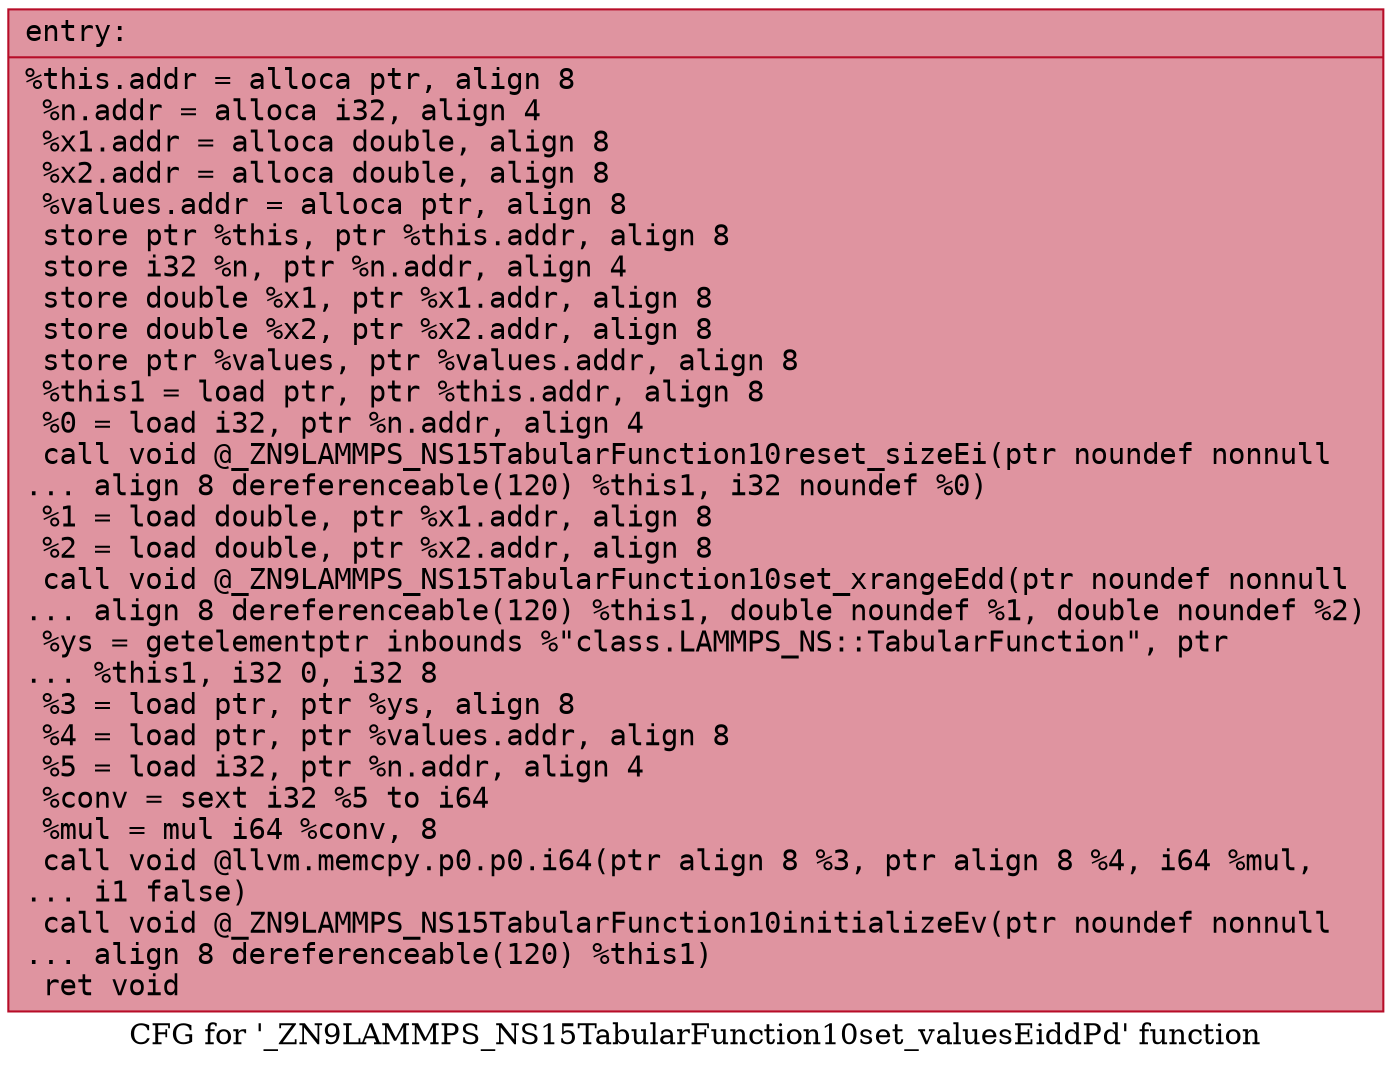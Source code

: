 digraph "CFG for '_ZN9LAMMPS_NS15TabularFunction10set_valuesEiddPd' function" {
	label="CFG for '_ZN9LAMMPS_NS15TabularFunction10set_valuesEiddPd' function";

	Node0x556a1d4d5e50 [shape=record,color="#b70d28ff", style=filled, fillcolor="#b70d2870" fontname="Courier",label="{entry:\l|  %this.addr = alloca ptr, align 8\l  %n.addr = alloca i32, align 4\l  %x1.addr = alloca double, align 8\l  %x2.addr = alloca double, align 8\l  %values.addr = alloca ptr, align 8\l  store ptr %this, ptr %this.addr, align 8\l  store i32 %n, ptr %n.addr, align 4\l  store double %x1, ptr %x1.addr, align 8\l  store double %x2, ptr %x2.addr, align 8\l  store ptr %values, ptr %values.addr, align 8\l  %this1 = load ptr, ptr %this.addr, align 8\l  %0 = load i32, ptr %n.addr, align 4\l  call void @_ZN9LAMMPS_NS15TabularFunction10reset_sizeEi(ptr noundef nonnull\l... align 8 dereferenceable(120) %this1, i32 noundef %0)\l  %1 = load double, ptr %x1.addr, align 8\l  %2 = load double, ptr %x2.addr, align 8\l  call void @_ZN9LAMMPS_NS15TabularFunction10set_xrangeEdd(ptr noundef nonnull\l... align 8 dereferenceable(120) %this1, double noundef %1, double noundef %2)\l  %ys = getelementptr inbounds %\"class.LAMMPS_NS::TabularFunction\", ptr\l... %this1, i32 0, i32 8\l  %3 = load ptr, ptr %ys, align 8\l  %4 = load ptr, ptr %values.addr, align 8\l  %5 = load i32, ptr %n.addr, align 4\l  %conv = sext i32 %5 to i64\l  %mul = mul i64 %conv, 8\l  call void @llvm.memcpy.p0.p0.i64(ptr align 8 %3, ptr align 8 %4, i64 %mul,\l... i1 false)\l  call void @_ZN9LAMMPS_NS15TabularFunction10initializeEv(ptr noundef nonnull\l... align 8 dereferenceable(120) %this1)\l  ret void\l}"];
}

